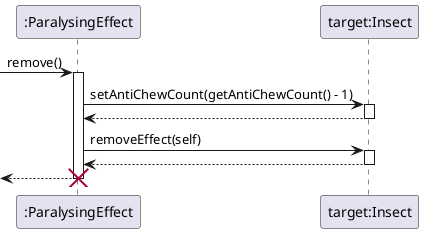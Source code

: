 @startuml
participant ":ParalysingEffect" as effect
participant "target:Insect" as target

-> effect : remove()
activate effect

effect -> target : setAntiChewCount(getAntiChewCount() - 1)
activate target

effect <-- target
deactivate target

effect -> target : removeEffect(self)
activate target

effect <-- target
deactivate target

<-- effect
deactivate effect
destroy effect

@enduml